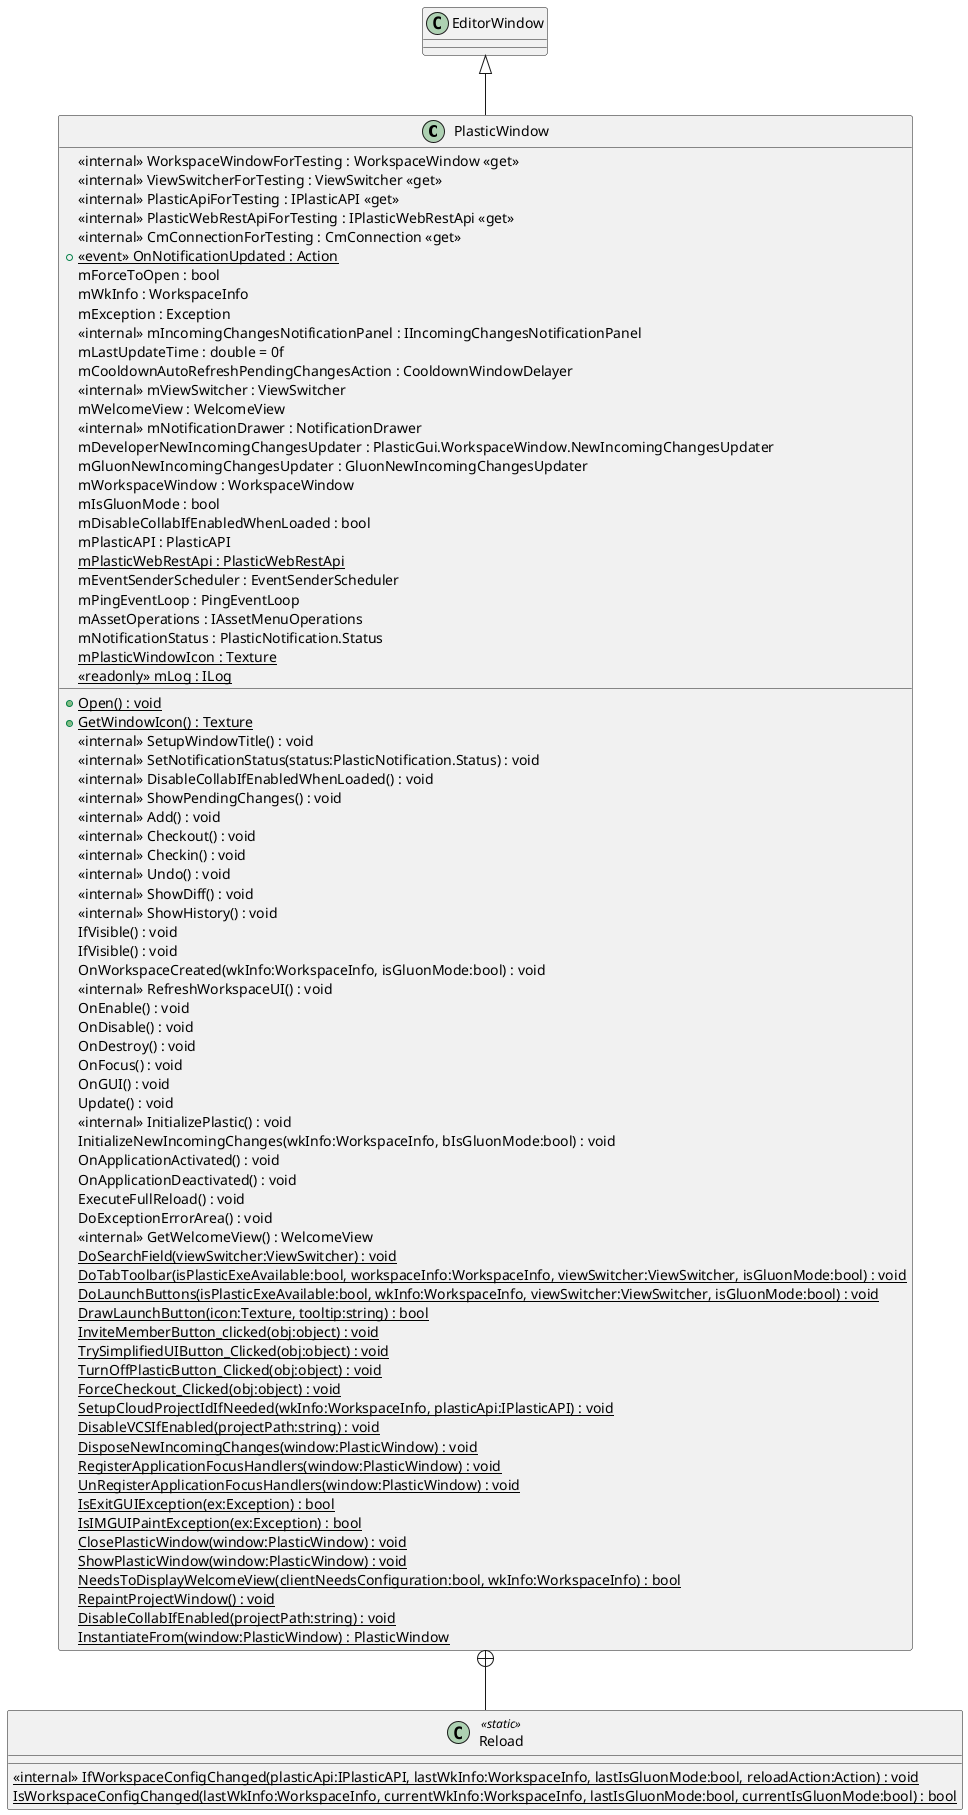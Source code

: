 @startuml
class PlasticWindow {
    <<internal>> WorkspaceWindowForTesting : WorkspaceWindow <<get>>
    <<internal>> ViewSwitcherForTesting : ViewSwitcher <<get>>
    <<internal>> PlasticApiForTesting : IPlasticAPI <<get>>
    <<internal>> PlasticWebRestApiForTesting : IPlasticWebRestApi <<get>>
    <<internal>> CmConnectionForTesting : CmConnection <<get>>
    + {static}  <<event>> OnNotificationUpdated : Action 
    + {static} Open() : void
    + {static} GetWindowIcon() : Texture
    <<internal>> SetupWindowTitle() : void
    <<internal>> SetNotificationStatus(status:PlasticNotification.Status) : void
    <<internal>> DisableCollabIfEnabledWhenLoaded() : void
    <<internal>> ShowPendingChanges() : void
    <<internal>> Add() : void
    <<internal>> Checkout() : void
    <<internal>> Checkin() : void
    <<internal>> Undo() : void
    <<internal>> ShowDiff() : void
    <<internal>> ShowHistory() : void
    IfVisible() : void
    IfVisible() : void
    OnWorkspaceCreated(wkInfo:WorkspaceInfo, isGluonMode:bool) : void
    <<internal>> RefreshWorkspaceUI() : void
    OnEnable() : void
    OnDisable() : void
    OnDestroy() : void
    OnFocus() : void
    OnGUI() : void
    Update() : void
    <<internal>> InitializePlastic() : void
    InitializeNewIncomingChanges(wkInfo:WorkspaceInfo, bIsGluonMode:bool) : void
    OnApplicationActivated() : void
    OnApplicationDeactivated() : void
    ExecuteFullReload() : void
    DoExceptionErrorArea() : void
    <<internal>> GetWelcomeView() : WelcomeView
    {static} DoSearchField(viewSwitcher:ViewSwitcher) : void
    {static} DoTabToolbar(isPlasticExeAvailable:bool, workspaceInfo:WorkspaceInfo, viewSwitcher:ViewSwitcher, isGluonMode:bool) : void
    {static} DoLaunchButtons(isPlasticExeAvailable:bool, wkInfo:WorkspaceInfo, viewSwitcher:ViewSwitcher, isGluonMode:bool) : void
    {static} DrawLaunchButton(icon:Texture, tooltip:string) : bool
    {static} InviteMemberButton_clicked(obj:object) : void
    {static} TrySimplifiedUIButton_Clicked(obj:object) : void
    {static} TurnOffPlasticButton_Clicked(obj:object) : void
    {static} ForceCheckout_Clicked(obj:object) : void
    {static} SetupCloudProjectIdIfNeeded(wkInfo:WorkspaceInfo, plasticApi:IPlasticAPI) : void
    {static} DisableVCSIfEnabled(projectPath:string) : void
    {static} DisposeNewIncomingChanges(window:PlasticWindow) : void
    {static} RegisterApplicationFocusHandlers(window:PlasticWindow) : void
    {static} UnRegisterApplicationFocusHandlers(window:PlasticWindow) : void
    {static} IsExitGUIException(ex:Exception) : bool
    {static} IsIMGUIPaintException(ex:Exception) : bool
    {static} ClosePlasticWindow(window:PlasticWindow) : void
    {static} ShowPlasticWindow(window:PlasticWindow) : void
    {static} NeedsToDisplayWelcomeView(clientNeedsConfiguration:bool, wkInfo:WorkspaceInfo) : bool
    {static} RepaintProjectWindow() : void
    {static} DisableCollabIfEnabled(projectPath:string) : void
    {static} InstantiateFrom(window:PlasticWindow) : PlasticWindow
    mForceToOpen : bool
    mWkInfo : WorkspaceInfo
    mException : Exception
    <<internal>> mIncomingChangesNotificationPanel : IIncomingChangesNotificationPanel
    mLastUpdateTime : double = 0f
    mCooldownAutoRefreshPendingChangesAction : CooldownWindowDelayer
    <<internal>> mViewSwitcher : ViewSwitcher
    mWelcomeView : WelcomeView
    <<internal>> mNotificationDrawer : NotificationDrawer
    mDeveloperNewIncomingChangesUpdater : PlasticGui.WorkspaceWindow.NewIncomingChangesUpdater
    mGluonNewIncomingChangesUpdater : GluonNewIncomingChangesUpdater
    mWorkspaceWindow : WorkspaceWindow
    mIsGluonMode : bool
    mDisableCollabIfEnabledWhenLoaded : bool
    mPlasticAPI : PlasticAPI
    {static} mPlasticWebRestApi : PlasticWebRestApi
    mEventSenderScheduler : EventSenderScheduler
    mPingEventLoop : PingEventLoop
    mAssetOperations : IAssetMenuOperations
    mNotificationStatus : PlasticNotification.Status
    {static} mPlasticWindowIcon : Texture
    {static} <<readonly>> mLog : ILog
}
class Reload <<static>> {
    <<internal>> {static} IfWorkspaceConfigChanged(plasticApi:IPlasticAPI, lastWkInfo:WorkspaceInfo, lastIsGluonMode:bool, reloadAction:Action) : void
    {static} IsWorkspaceConfigChanged(lastWkInfo:WorkspaceInfo, currentWkInfo:WorkspaceInfo, lastIsGluonMode:bool, currentIsGluonMode:bool) : bool
}
EditorWindow <|-- PlasticWindow
PlasticWindow +-- Reload
@enduml
